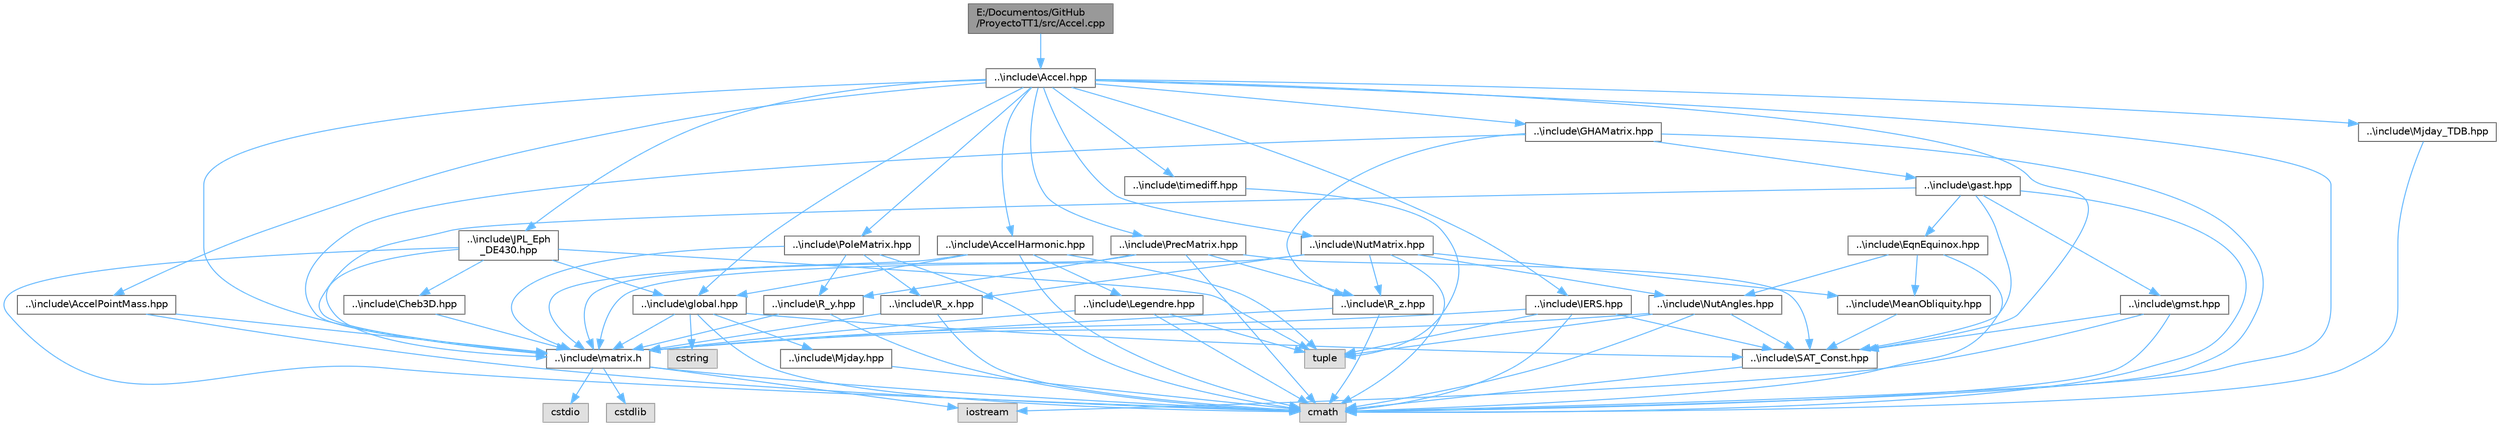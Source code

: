 digraph "E:/Documentos/GitHub/ProyectoTT1/src/Accel.cpp"
{
 // LATEX_PDF_SIZE
  bgcolor="transparent";
  edge [fontname=Helvetica,fontsize=10,labelfontname=Helvetica,labelfontsize=10];
  node [fontname=Helvetica,fontsize=10,shape=box,height=0.2,width=0.4];
  Node1 [id="Node000001",label="E:/Documentos/GitHub\l/ProyectoTT1/src/Accel.cpp",height=0.2,width=0.4,color="gray40", fillcolor="grey60", style="filled", fontcolor="black",tooltip="Cálculo de la aceleración de un satélite orbitando la Tierra debido al campo gravitacional armónico d..."];
  Node1 -> Node2 [id="edge90_Node000001_Node000002",color="steelblue1",style="solid",tooltip=" "];
  Node2 [id="Node000002",label="..\\include\\Accel.hpp",height=0.2,width=0.4,color="grey40", fillcolor="white", style="filled",URL="$_accel_8hpp.html",tooltip="Este archivo de cabecera contiene una implementación de la función Accel."];
  Node2 -> Node3 [id="edge91_Node000002_Node000003",color="steelblue1",style="solid",tooltip=" "];
  Node3 [id="Node000003",label="cmath",height=0.2,width=0.4,color="grey60", fillcolor="#E0E0E0", style="filled",tooltip=" "];
  Node2 -> Node4 [id="edge92_Node000002_Node000004",color="steelblue1",style="solid",tooltip=" "];
  Node4 [id="Node000004",label="..\\include\\matrix.h",height=0.2,width=0.4,color="grey40", fillcolor="white", style="filled",URL="$matrix_8h.html",tooltip="Este archivo de cabecera contiene una implementación de una clase que representa una matriz."];
  Node4 -> Node5 [id="edge93_Node000004_Node000005",color="steelblue1",style="solid",tooltip=" "];
  Node5 [id="Node000005",label="cstdio",height=0.2,width=0.4,color="grey60", fillcolor="#E0E0E0", style="filled",tooltip=" "];
  Node4 -> Node6 [id="edge94_Node000004_Node000006",color="steelblue1",style="solid",tooltip=" "];
  Node6 [id="Node000006",label="cstdlib",height=0.2,width=0.4,color="grey60", fillcolor="#E0E0E0", style="filled",tooltip=" "];
  Node4 -> Node3 [id="edge95_Node000004_Node000003",color="steelblue1",style="solid",tooltip=" "];
  Node4 -> Node7 [id="edge96_Node000004_Node000007",color="steelblue1",style="solid",tooltip=" "];
  Node7 [id="Node000007",label="iostream",height=0.2,width=0.4,color="grey60", fillcolor="#E0E0E0", style="filled",tooltip=" "];
  Node2 -> Node8 [id="edge97_Node000002_Node000008",color="steelblue1",style="solid",tooltip=" "];
  Node8 [id="Node000008",label="..\\include\\global.hpp",height=0.2,width=0.4,color="grey40", fillcolor="white", style="filled",URL="$global_8hpp.html",tooltip="Este archivo de cabecera contiene una implementación para leer ficheros."];
  Node8 -> Node3 [id="edge98_Node000008_Node000003",color="steelblue1",style="solid",tooltip=" "];
  Node8 -> Node9 [id="edge99_Node000008_Node000009",color="steelblue1",style="solid",tooltip=" "];
  Node9 [id="Node000009",label="cstring",height=0.2,width=0.4,color="grey60", fillcolor="#E0E0E0", style="filled",tooltip=" "];
  Node8 -> Node4 [id="edge100_Node000008_Node000004",color="steelblue1",style="solid",tooltip=" "];
  Node8 -> Node10 [id="edge101_Node000008_Node000010",color="steelblue1",style="solid",tooltip=" "];
  Node10 [id="Node000010",label="..\\include\\SAT_Const.hpp",height=0.2,width=0.4,color="grey40", fillcolor="white", style="filled",URL="$_s_a_t___const_8hpp.html",tooltip="Este archivo de cabecera contiene una implementación de una clase que contiene diferentes constantes."];
  Node10 -> Node3 [id="edge102_Node000010_Node000003",color="steelblue1",style="solid",tooltip=" "];
  Node8 -> Node11 [id="edge103_Node000008_Node000011",color="steelblue1",style="solid",tooltip=" "];
  Node11 [id="Node000011",label="..\\include\\Mjday.hpp",height=0.2,width=0.4,color="grey40", fillcolor="white", style="filled",URL="$_mjday_8hpp.html",tooltip="Este archivo de cabecera contiene una implementación de la función Mjday."];
  Node11 -> Node3 [id="edge104_Node000011_Node000003",color="steelblue1",style="solid",tooltip=" "];
  Node2 -> Node10 [id="edge105_Node000002_Node000010",color="steelblue1",style="solid",tooltip=" "];
  Node2 -> Node12 [id="edge106_Node000002_Node000012",color="steelblue1",style="solid",tooltip=" "];
  Node12 [id="Node000012",label="..\\include\\IERS.hpp",height=0.2,width=0.4,color="grey40", fillcolor="white", style="filled",URL="$_i_e_r_s_8hpp.html",tooltip="Este archivo de cabecera contiene una implementación de la función IERS."];
  Node12 -> Node3 [id="edge107_Node000012_Node000003",color="steelblue1",style="solid",tooltip=" "];
  Node12 -> Node13 [id="edge108_Node000012_Node000013",color="steelblue1",style="solid",tooltip=" "];
  Node13 [id="Node000013",label="tuple",height=0.2,width=0.4,color="grey60", fillcolor="#E0E0E0", style="filled",tooltip=" "];
  Node12 -> Node4 [id="edge109_Node000012_Node000004",color="steelblue1",style="solid",tooltip=" "];
  Node12 -> Node10 [id="edge110_Node000012_Node000010",color="steelblue1",style="solid",tooltip=" "];
  Node2 -> Node14 [id="edge111_Node000002_Node000014",color="steelblue1",style="solid",tooltip=" "];
  Node14 [id="Node000014",label="..\\include\\timediff.hpp",height=0.2,width=0.4,color="grey40", fillcolor="white", style="filled",URL="$timediff_8hpp.html",tooltip="Este archivo de cabecera contiene una implementación de la función timediff."];
  Node14 -> Node13 [id="edge112_Node000014_Node000013",color="steelblue1",style="solid",tooltip=" "];
  Node2 -> Node15 [id="edge113_Node000002_Node000015",color="steelblue1",style="solid",tooltip=" "];
  Node15 [id="Node000015",label="..\\include\\Mjday_TDB.hpp",height=0.2,width=0.4,color="grey40", fillcolor="white", style="filled",URL="$_mjday___t_d_b_8hpp.html",tooltip="Este archivo de cabecera contiene una implementación de la función Mjday_TDB."];
  Node15 -> Node3 [id="edge114_Node000015_Node000003",color="steelblue1",style="solid",tooltip=" "];
  Node2 -> Node16 [id="edge115_Node000002_Node000016",color="steelblue1",style="solid",tooltip=" "];
  Node16 [id="Node000016",label="..\\include\\JPL_Eph\l_DE430.hpp",height=0.2,width=0.4,color="grey40", fillcolor="white", style="filled",URL="$_j_p_l___eph___d_e430_8hpp.html",tooltip="Este archivo de cabecera contiene una implementación de la función JPL_Eph_DE430."];
  Node16 -> Node3 [id="edge116_Node000016_Node000003",color="steelblue1",style="solid",tooltip=" "];
  Node16 -> Node13 [id="edge117_Node000016_Node000013",color="steelblue1",style="solid",tooltip=" "];
  Node16 -> Node4 [id="edge118_Node000016_Node000004",color="steelblue1",style="solid",tooltip=" "];
  Node16 -> Node8 [id="edge119_Node000016_Node000008",color="steelblue1",style="solid",tooltip=" "];
  Node16 -> Node17 [id="edge120_Node000016_Node000017",color="steelblue1",style="solid",tooltip=" "];
  Node17 [id="Node000017",label="..\\include\\Cheb3D.hpp",height=0.2,width=0.4,color="grey40", fillcolor="white", style="filled",URL="$_cheb3_d_8hpp.html",tooltip="Este archivo de cabecera contiene una implementación de la función Cheb3D."];
  Node17 -> Node4 [id="edge121_Node000017_Node000004",color="steelblue1",style="solid",tooltip=" "];
  Node2 -> Node18 [id="edge122_Node000002_Node000018",color="steelblue1",style="solid",tooltip=" "];
  Node18 [id="Node000018",label="..\\include\\AccelHarmonic.hpp",height=0.2,width=0.4,color="grey40", fillcolor="white", style="filled",URL="$_accel_harmonic_8hpp.html",tooltip="Este archivo de cabecera contiene una implementación de la función AccelHarmonic."];
  Node18 -> Node3 [id="edge123_Node000018_Node000003",color="steelblue1",style="solid",tooltip=" "];
  Node18 -> Node13 [id="edge124_Node000018_Node000013",color="steelblue1",style="solid",tooltip=" "];
  Node18 -> Node4 [id="edge125_Node000018_Node000004",color="steelblue1",style="solid",tooltip=" "];
  Node18 -> Node8 [id="edge126_Node000018_Node000008",color="steelblue1",style="solid",tooltip=" "];
  Node18 -> Node19 [id="edge127_Node000018_Node000019",color="steelblue1",style="solid",tooltip=" "];
  Node19 [id="Node000019",label="..\\include\\Legendre.hpp",height=0.2,width=0.4,color="grey40", fillcolor="white", style="filled",URL="$_legendre_8hpp.html",tooltip="Este archivo de cabecera contiene una implementación de la función Legendre."];
  Node19 -> Node3 [id="edge128_Node000019_Node000003",color="steelblue1",style="solid",tooltip=" "];
  Node19 -> Node13 [id="edge129_Node000019_Node000013",color="steelblue1",style="solid",tooltip=" "];
  Node19 -> Node4 [id="edge130_Node000019_Node000004",color="steelblue1",style="solid",tooltip=" "];
  Node2 -> Node20 [id="edge131_Node000002_Node000020",color="steelblue1",style="solid",tooltip=" "];
  Node20 [id="Node000020",label="..\\include\\AccelPointMass.hpp",height=0.2,width=0.4,color="grey40", fillcolor="white", style="filled",URL="$_accel_point_mass_8hpp.html",tooltip="Este archivo de cabecera contiene una implementación de la función AccelPointMass."];
  Node20 -> Node3 [id="edge132_Node000020_Node000003",color="steelblue1",style="solid",tooltip=" "];
  Node20 -> Node4 [id="edge133_Node000020_Node000004",color="steelblue1",style="solid",tooltip=" "];
  Node2 -> Node21 [id="edge134_Node000002_Node000021",color="steelblue1",style="solid",tooltip=" "];
  Node21 [id="Node000021",label="..\\include\\PrecMatrix.hpp",height=0.2,width=0.4,color="grey40", fillcolor="white", style="filled",URL="$_prec_matrix_8hpp.html",tooltip="Este archivo de cabecera contiene una implementación de la función PrecMatrix."];
  Node21 -> Node3 [id="edge135_Node000021_Node000003",color="steelblue1",style="solid",tooltip=" "];
  Node21 -> Node4 [id="edge136_Node000021_Node000004",color="steelblue1",style="solid",tooltip=" "];
  Node21 -> Node10 [id="edge137_Node000021_Node000010",color="steelblue1",style="solid",tooltip=" "];
  Node21 -> Node22 [id="edge138_Node000021_Node000022",color="steelblue1",style="solid",tooltip=" "];
  Node22 [id="Node000022",label="..\\include\\R_y.hpp",height=0.2,width=0.4,color="grey40", fillcolor="white", style="filled",URL="$_r__y_8hpp.html",tooltip="Este archivo de cabecera contiene una implementación de la función R_y."];
  Node22 -> Node3 [id="edge139_Node000022_Node000003",color="steelblue1",style="solid",tooltip=" "];
  Node22 -> Node4 [id="edge140_Node000022_Node000004",color="steelblue1",style="solid",tooltip=" "];
  Node21 -> Node23 [id="edge141_Node000021_Node000023",color="steelblue1",style="solid",tooltip=" "];
  Node23 [id="Node000023",label="..\\include\\R_z.hpp",height=0.2,width=0.4,color="grey40", fillcolor="white", style="filled",URL="$_r__z_8hpp.html",tooltip="Este archivo de cabecera contiene una implementación de la función R_z."];
  Node23 -> Node3 [id="edge142_Node000023_Node000003",color="steelblue1",style="solid",tooltip=" "];
  Node23 -> Node4 [id="edge143_Node000023_Node000004",color="steelblue1",style="solid",tooltip=" "];
  Node2 -> Node24 [id="edge144_Node000002_Node000024",color="steelblue1",style="solid",tooltip=" "];
  Node24 [id="Node000024",label="..\\include\\NutMatrix.hpp",height=0.2,width=0.4,color="grey40", fillcolor="white", style="filled",URL="$_nut_matrix_8hpp.html",tooltip="Este archivo de cabecera contiene una implementación de la función NutMatrix."];
  Node24 -> Node3 [id="edge145_Node000024_Node000003",color="steelblue1",style="solid",tooltip=" "];
  Node24 -> Node4 [id="edge146_Node000024_Node000004",color="steelblue1",style="solid",tooltip=" "];
  Node24 -> Node25 [id="edge147_Node000024_Node000025",color="steelblue1",style="solid",tooltip=" "];
  Node25 [id="Node000025",label="..\\include\\MeanObliquity.hpp",height=0.2,width=0.4,color="grey40", fillcolor="white", style="filled",URL="$_mean_obliquity_8hpp.html",tooltip="Este archivo de cabecera contiene una implementación de la función MeanObliquity."];
  Node25 -> Node10 [id="edge148_Node000025_Node000010",color="steelblue1",style="solid",tooltip=" "];
  Node24 -> Node26 [id="edge149_Node000024_Node000026",color="steelblue1",style="solid",tooltip=" "];
  Node26 [id="Node000026",label="..\\include\\NutAngles.hpp",height=0.2,width=0.4,color="grey40", fillcolor="white", style="filled",URL="$_nut_angles_8hpp.html",tooltip="Este archivo de cabecera contiene una implementación de la función NutAngles."];
  Node26 -> Node3 [id="edge150_Node000026_Node000003",color="steelblue1",style="solid",tooltip=" "];
  Node26 -> Node13 [id="edge151_Node000026_Node000013",color="steelblue1",style="solid",tooltip=" "];
  Node26 -> Node4 [id="edge152_Node000026_Node000004",color="steelblue1",style="solid",tooltip=" "];
  Node26 -> Node10 [id="edge153_Node000026_Node000010",color="steelblue1",style="solid",tooltip=" "];
  Node24 -> Node27 [id="edge154_Node000024_Node000027",color="steelblue1",style="solid",tooltip=" "];
  Node27 [id="Node000027",label="..\\include\\R_x.hpp",height=0.2,width=0.4,color="grey40", fillcolor="white", style="filled",URL="$_r__x_8hpp.html",tooltip="Este archivo de cabecera contiene una implementación de la función R_x."];
  Node27 -> Node3 [id="edge155_Node000027_Node000003",color="steelblue1",style="solid",tooltip=" "];
  Node27 -> Node4 [id="edge156_Node000027_Node000004",color="steelblue1",style="solid",tooltip=" "];
  Node24 -> Node23 [id="edge157_Node000024_Node000023",color="steelblue1",style="solid",tooltip=" "];
  Node2 -> Node28 [id="edge158_Node000002_Node000028",color="steelblue1",style="solid",tooltip=" "];
  Node28 [id="Node000028",label="..\\include\\PoleMatrix.hpp",height=0.2,width=0.4,color="grey40", fillcolor="white", style="filled",URL="$_pole_matrix_8hpp.html",tooltip="Este archivo de cabecera contiene una implementación de la función PoleMatrix."];
  Node28 -> Node3 [id="edge159_Node000028_Node000003",color="steelblue1",style="solid",tooltip=" "];
  Node28 -> Node4 [id="edge160_Node000028_Node000004",color="steelblue1",style="solid",tooltip=" "];
  Node28 -> Node27 [id="edge161_Node000028_Node000027",color="steelblue1",style="solid",tooltip=" "];
  Node28 -> Node22 [id="edge162_Node000028_Node000022",color="steelblue1",style="solid",tooltip=" "];
  Node2 -> Node29 [id="edge163_Node000002_Node000029",color="steelblue1",style="solid",tooltip=" "];
  Node29 [id="Node000029",label="..\\include\\GHAMatrix.hpp",height=0.2,width=0.4,color="grey40", fillcolor="white", style="filled",URL="$_g_h_a_matrix_8hpp.html",tooltip="Este archivo de cabecera contiene una implementación de la función GHAMatrix."];
  Node29 -> Node3 [id="edge164_Node000029_Node000003",color="steelblue1",style="solid",tooltip=" "];
  Node29 -> Node4 [id="edge165_Node000029_Node000004",color="steelblue1",style="solid",tooltip=" "];
  Node29 -> Node23 [id="edge166_Node000029_Node000023",color="steelblue1",style="solid",tooltip=" "];
  Node29 -> Node30 [id="edge167_Node000029_Node000030",color="steelblue1",style="solid",tooltip=" "];
  Node30 [id="Node000030",label="..\\include\\gast.hpp",height=0.2,width=0.4,color="grey40", fillcolor="white", style="filled",URL="$gast_8hpp.html",tooltip="Este archivo de cabecera contiene una implementación de la función gast."];
  Node30 -> Node3 [id="edge168_Node000030_Node000003",color="steelblue1",style="solid",tooltip=" "];
  Node30 -> Node4 [id="edge169_Node000030_Node000004",color="steelblue1",style="solid",tooltip=" "];
  Node30 -> Node31 [id="edge170_Node000030_Node000031",color="steelblue1",style="solid",tooltip=" "];
  Node31 [id="Node000031",label="..\\include\\gmst.hpp",height=0.2,width=0.4,color="grey40", fillcolor="white", style="filled",URL="$gmst_8hpp.html",tooltip="Este archivo de cabecera contiene una implementación de la función gmst."];
  Node31 -> Node3 [id="edge171_Node000031_Node000003",color="steelblue1",style="solid",tooltip=" "];
  Node31 -> Node7 [id="edge172_Node000031_Node000007",color="steelblue1",style="solid",tooltip=" "];
  Node31 -> Node10 [id="edge173_Node000031_Node000010",color="steelblue1",style="solid",tooltip=" "];
  Node30 -> Node32 [id="edge174_Node000030_Node000032",color="steelblue1",style="solid",tooltip=" "];
  Node32 [id="Node000032",label="..\\include\\EqnEquinox.hpp",height=0.2,width=0.4,color="grey40", fillcolor="white", style="filled",URL="$_eqn_equinox_8hpp.html",tooltip="Este archivo de cabecera contiene una implementación de la función EqnEquinox."];
  Node32 -> Node3 [id="edge175_Node000032_Node000003",color="steelblue1",style="solid",tooltip=" "];
  Node32 -> Node26 [id="edge176_Node000032_Node000026",color="steelblue1",style="solid",tooltip=" "];
  Node32 -> Node25 [id="edge177_Node000032_Node000025",color="steelblue1",style="solid",tooltip=" "];
  Node30 -> Node10 [id="edge178_Node000030_Node000010",color="steelblue1",style="solid",tooltip=" "];
}
